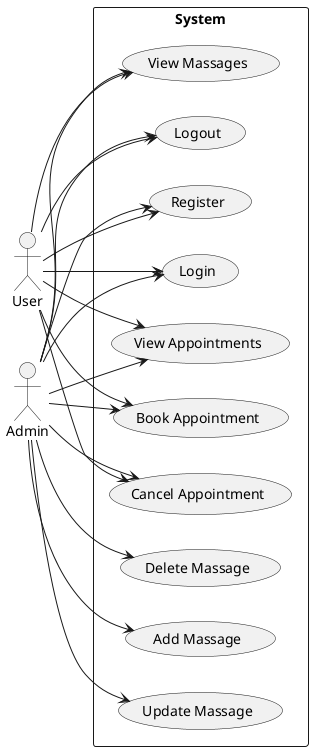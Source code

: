 @startuml Usecase Diagram
left to right direction
skinparam packageStyle rectangle

actor  User
actor Admin

rectangle System {
  (Register) as UC1
  (Login) as UC2
  (View Appointments) as UC3
  (Book Appointment) as UC4
  (Cancel Appointment) as UC5
  (View Massages) as UC6
  (Add Massage) as UC7
  (Update Massage) as UC8
  (Delete Massage) as UC9
  (Logout) as UC10
}

User --> UC1
User --> UC2
User --> UC3
User --> UC4
User --> UC5
User --> UC6
User --> UC10

Admin --> UC1
Admin --> UC2
Admin --> UC3
Admin --> UC4
Admin --> UC5
Admin --> UC6
Admin --> UC7
Admin --> UC8
Admin --> UC9
Admin --> UC10
@enduml
